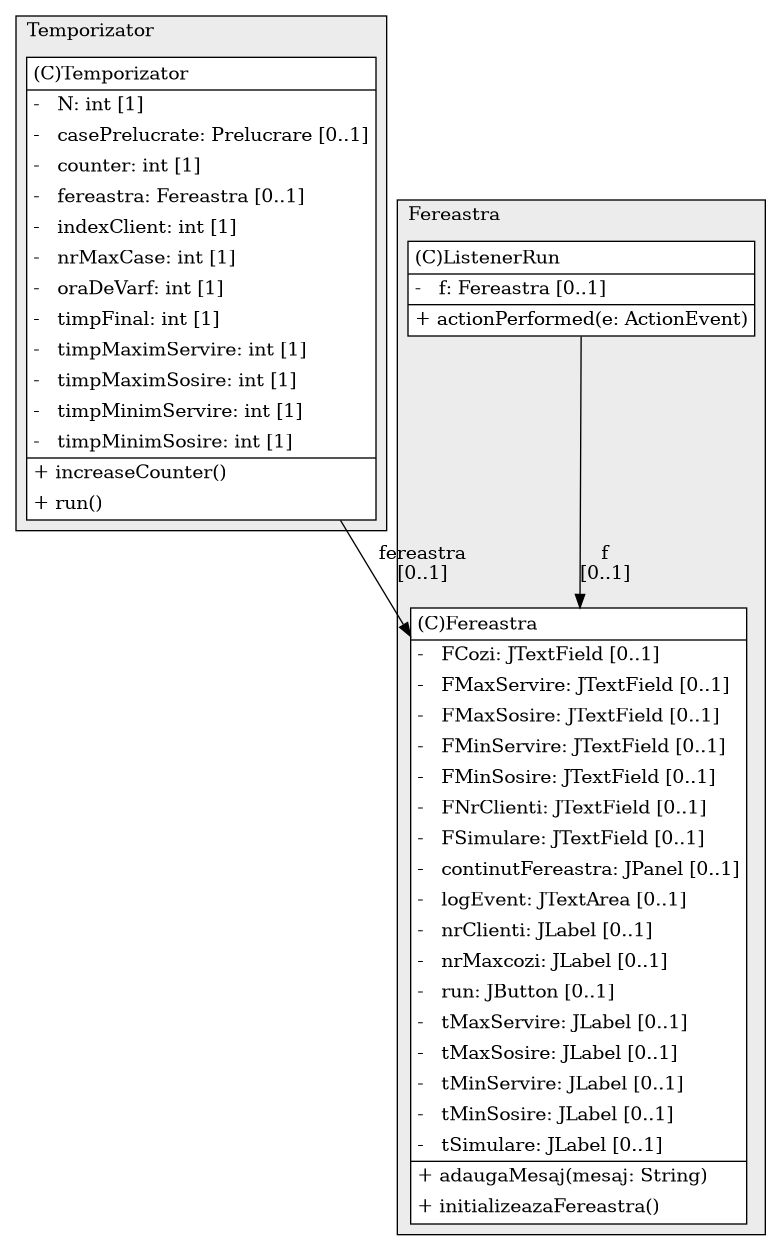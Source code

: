 @startuml

/' diagram meta data start
config=StructureConfiguration;
{
  "projectClassification": {
    "searchMode": "OpenProject", // OpenProject, AllProjects
    "includedProjects": "",
    "pathEndKeywords": "*.impl",
    "isClientPath": "",
    "isClientName": "",
    "isTestPath": "",
    "isTestName": "",
    "isMappingPath": "",
    "isMappingName": "",
    "isDataAccessPath": "",
    "isDataAccessName": "",
    "isDataStructurePath": "",
    "isDataStructureName": "",
    "isInterfaceStructuresPath": "",
    "isInterfaceStructuresName": "",
    "isEntryPointPath": "",
    "isEntryPointName": "",
    "treatFinalFieldsAsMandatory": false
  },
  "graphRestriction": {
    "classPackageExcludeFilter": "",
    "classPackageIncludeFilter": "",
    "classNameExcludeFilter": "",
    "classNameIncludeFilter": "",
    "methodNameExcludeFilter": "",
    "methodNameIncludeFilter": "",
    "removeByInheritance": "", // inheritance/annotation based filtering is done in a second step
    "removeByAnnotation": "",
    "removeByClassPackage": "", // cleanup the graph after inheritance/annotation based filtering is done
    "removeByClassName": "",
    "cutMappings": false,
    "cutEnum": true,
    "cutTests": true,
    "cutClient": true,
    "cutDataAccess": false,
    "cutInterfaceStructures": false,
    "cutDataStructures": false,
    "cutGetterAndSetter": true,
    "cutConstructors": true
  },
  "graphTraversal": {
    "forwardDepth": 6,
    "backwardDepth": 6,
    "classPackageExcludeFilter": "",
    "classPackageIncludeFilter": "",
    "classNameExcludeFilter": "",
    "classNameIncludeFilter": "",
    "methodNameExcludeFilter": "",
    "methodNameIncludeFilter": "",
    "hideMappings": false,
    "hideDataStructures": false,
    "hidePrivateMethods": true,
    "hideInterfaceCalls": true, // indirection: implementation -> interface (is hidden) -> implementation
    "onlyShowApplicationEntryPoints": false, // root node is included
    "useMethodCallsForStructureDiagram": "ForwardOnly" // ForwardOnly, BothDirections, No
  },
  "details": {
    "aggregation": "GroupByClass", // ByClass, GroupByClass, None
    "showClassGenericTypes": true,
    "showMethods": true,
    "showMethodParameterNames": true,
    "showMethodParameterTypes": true,
    "showMethodReturnType": true,
    "showPackageLevels": 2,
    "showDetailedClassStructure": true
  },
  "rootClass": "Fereastra",
  "extensionCallbackMethod": "" // qualified.class.name#methodName - signature: public static String method(String)
}
diagram meta data end '/



digraph g {
    rankdir="TB"
    splines=polyline
    

'nodes 
subgraph cluster_2029339038 { 
   	label=Temporizator
	labeljust=l
	fillcolor="#ececec"
	style=filled
   
   Temporizator2029339038[
	label=<<TABLE BORDER="1" CELLBORDER="0" CELLPADDING="4" CELLSPACING="0">
<TR><TD ALIGN="LEFT" >(C)Temporizator</TD></TR>
<HR/>
<TR><TD ALIGN="LEFT" >-   N: int [1]</TD></TR>
<TR><TD ALIGN="LEFT" >-   casePrelucrate: Prelucrare [0..1]</TD></TR>
<TR><TD ALIGN="LEFT" >-   counter: int [1]</TD></TR>
<TR><TD ALIGN="LEFT" >-   fereastra: Fereastra [0..1]</TD></TR>
<TR><TD ALIGN="LEFT" >-   indexClient: int [1]</TD></TR>
<TR><TD ALIGN="LEFT" >-   nrMaxCase: int [1]</TD></TR>
<TR><TD ALIGN="LEFT" >-   oraDeVarf: int [1]</TD></TR>
<TR><TD ALIGN="LEFT" >-   timpFinal: int [1]</TD></TR>
<TR><TD ALIGN="LEFT" >-   timpMaximServire: int [1]</TD></TR>
<TR><TD ALIGN="LEFT" >-   timpMaximSosire: int [1]</TD></TR>
<TR><TD ALIGN="LEFT" >-   timpMinimServire: int [1]</TD></TR>
<TR><TD ALIGN="LEFT" >-   timpMinimSosire: int [1]</TD></TR>
<HR/>
<TR><TD ALIGN="LEFT" >+ increaseCounter()</TD></TR>
<TR><TD ALIGN="LEFT" >+ run()</TD></TR>
</TABLE>>
	style=filled
	margin=0
	shape=plaintext
	fillcolor="#FFFFFF"
];
} 

subgraph cluster_956704737 { 
   	label=Fereastra
	labeljust=l
	fillcolor="#ececec"
	style=filled
   
   Fereastra956704737[
	label=<<TABLE BORDER="1" CELLBORDER="0" CELLPADDING="4" CELLSPACING="0">
<TR><TD ALIGN="LEFT" >(C)Fereastra</TD></TR>
<HR/>
<TR><TD ALIGN="LEFT" >-   FCozi: JTextField [0..1]</TD></TR>
<TR><TD ALIGN="LEFT" >-   FMaxServire: JTextField [0..1]</TD></TR>
<TR><TD ALIGN="LEFT" >-   FMaxSosire: JTextField [0..1]</TD></TR>
<TR><TD ALIGN="LEFT" >-   FMinServire: JTextField [0..1]</TD></TR>
<TR><TD ALIGN="LEFT" >-   FMinSosire: JTextField [0..1]</TD></TR>
<TR><TD ALIGN="LEFT" >-   FNrClienti: JTextField [0..1]</TD></TR>
<TR><TD ALIGN="LEFT" >-   FSimulare: JTextField [0..1]</TD></TR>
<TR><TD ALIGN="LEFT" >-   continutFereastra: JPanel [0..1]</TD></TR>
<TR><TD ALIGN="LEFT" >-   logEvent: JTextArea [0..1]</TD></TR>
<TR><TD ALIGN="LEFT" >-   nrClienti: JLabel [0..1]</TD></TR>
<TR><TD ALIGN="LEFT" >-   nrMaxcozi: JLabel [0..1]</TD></TR>
<TR><TD ALIGN="LEFT" >-   run: JButton [0..1]</TD></TR>
<TR><TD ALIGN="LEFT" >-   tMaxServire: JLabel [0..1]</TD></TR>
<TR><TD ALIGN="LEFT" >-   tMaxSosire: JLabel [0..1]</TD></TR>
<TR><TD ALIGN="LEFT" >-   tMinServire: JLabel [0..1]</TD></TR>
<TR><TD ALIGN="LEFT" >-   tMinSosire: JLabel [0..1]</TD></TR>
<TR><TD ALIGN="LEFT" >-   tSimulare: JLabel [0..1]</TD></TR>
<HR/>
<TR><TD ALIGN="LEFT" >+ adaugaMesaj(mesaj: String)</TD></TR>
<TR><TD ALIGN="LEFT" >+ initializeazaFereastra()</TD></TR>
</TABLE>>
	style=filled
	margin=0
	shape=plaintext
	fillcolor="#FFFFFF"
];

ListenerRun956704737[
	label=<<TABLE BORDER="1" CELLBORDER="0" CELLPADDING="4" CELLSPACING="0">
<TR><TD ALIGN="LEFT" >(C)ListenerRun</TD></TR>
<HR/>
<TR><TD ALIGN="LEFT" >-   f: Fereastra [0..1]</TD></TR>
<HR/>
<TR><TD ALIGN="LEFT" >+ actionPerformed(e: ActionEvent)</TD></TR>
</TABLE>>
	style=filled
	margin=0
	shape=plaintext
	fillcolor="#FFFFFF"
];
} 

'edges    
ListenerRun956704737 -> Fereastra956704737[label="f
[0..1]"];
Temporizator2029339038 -> Fereastra956704737[label="fereastra
[0..1]"];
    
}
@enduml